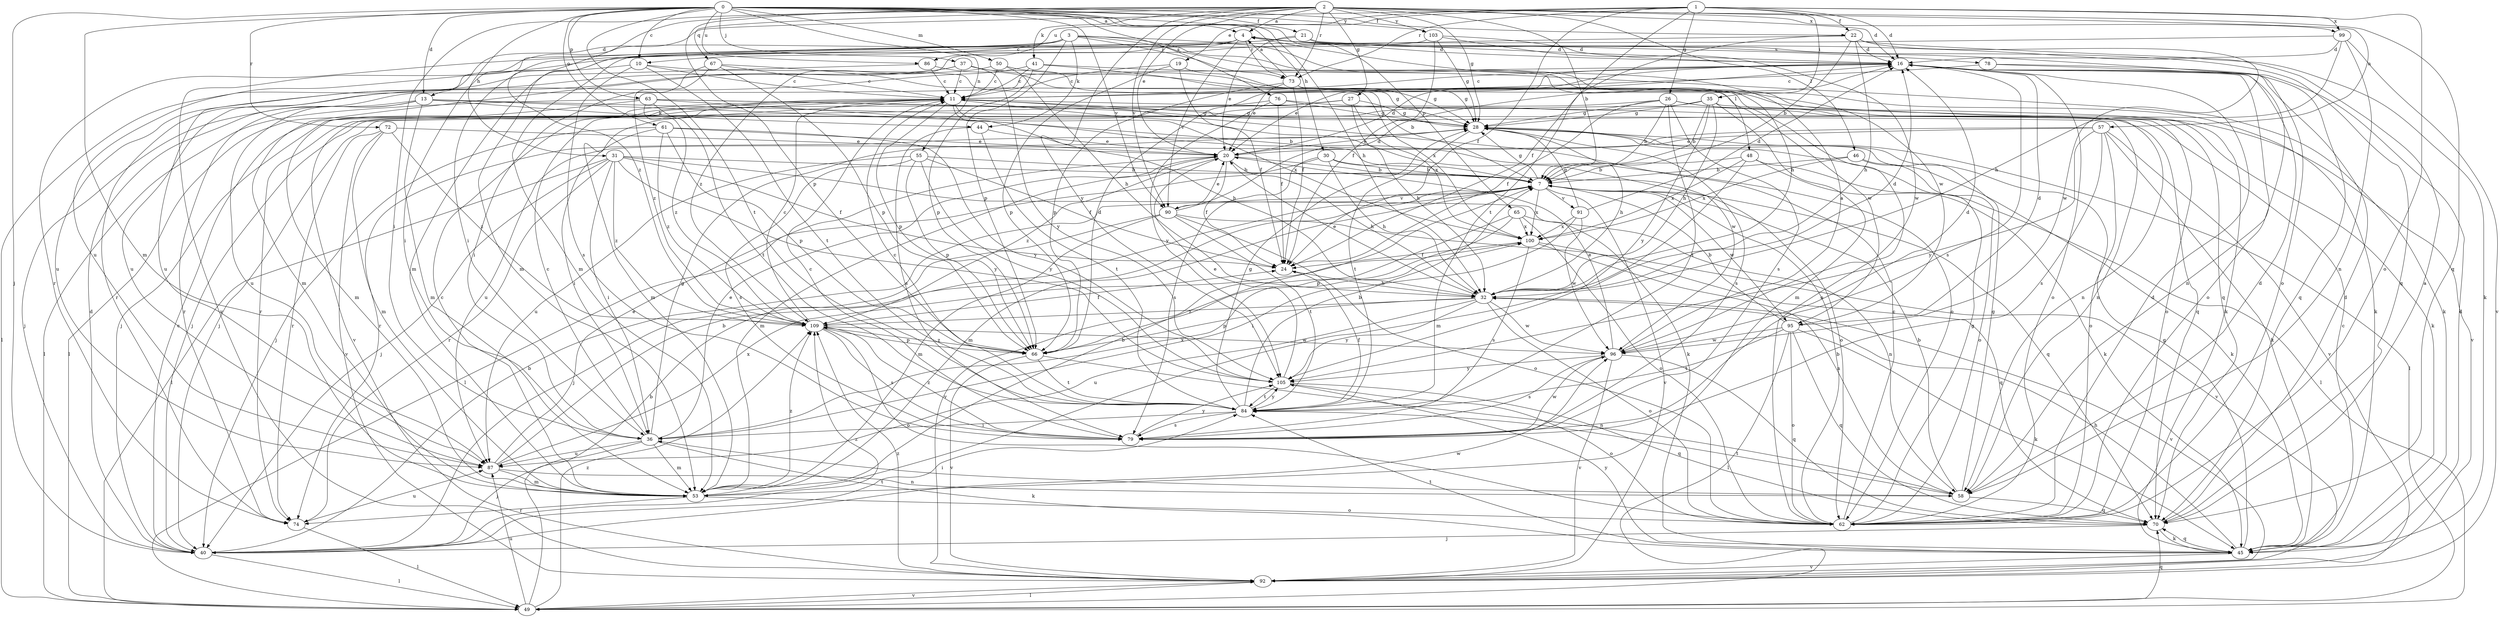 strict digraph  {
0;
1;
2;
3;
4;
7;
10;
11;
13;
16;
19;
20;
21;
22;
24;
26;
27;
28;
30;
31;
32;
35;
36;
37;
40;
41;
44;
45;
46;
48;
49;
50;
53;
55;
57;
58;
61;
62;
63;
65;
66;
67;
70;
72;
73;
74;
76;
78;
79;
84;
86;
87;
90;
91;
92;
95;
96;
99;
100;
103;
105;
109;
0 -> 4  [label=a];
0 -> 10  [label=c];
0 -> 13  [label=d];
0 -> 21  [label=f];
0 -> 22  [label=f];
0 -> 30  [label=h];
0 -> 31  [label=h];
0 -> 32  [label=h];
0 -> 37  [label=j];
0 -> 40  [label=j];
0 -> 50  [label=m];
0 -> 53  [label=m];
0 -> 55  [label=n];
0 -> 61  [label=o];
0 -> 63  [label=p];
0 -> 65  [label=p];
0 -> 72  [label=r];
0 -> 76  [label=s];
0 -> 84  [label=t];
0 -> 86  [label=u];
0 -> 90  [label=v];
0 -> 103  [label=y];
1 -> 13  [label=d];
1 -> 16  [label=d];
1 -> 19  [label=e];
1 -> 22  [label=f];
1 -> 24  [label=f];
1 -> 26  [label=g];
1 -> 35  [label=i];
1 -> 62  [label=o];
1 -> 73  [label=r];
1 -> 84  [label=t];
1 -> 86  [label=u];
1 -> 99  [label=x];
2 -> 4  [label=a];
2 -> 7  [label=b];
2 -> 16  [label=d];
2 -> 20  [label=e];
2 -> 27  [label=g];
2 -> 28  [label=g];
2 -> 36  [label=i];
2 -> 41  [label=k];
2 -> 46  [label=l];
2 -> 57  [label=n];
2 -> 66  [label=p];
2 -> 67  [label=q];
2 -> 70  [label=q];
2 -> 73  [label=r];
2 -> 90  [label=v];
2 -> 99  [label=x];
2 -> 103  [label=y];
2 -> 105  [label=y];
2 -> 109  [label=z];
3 -> 10  [label=c];
3 -> 32  [label=h];
3 -> 36  [label=i];
3 -> 44  [label=k];
3 -> 48  [label=l];
3 -> 53  [label=m];
3 -> 66  [label=p];
3 -> 73  [label=r];
3 -> 95  [label=w];
4 -> 16  [label=d];
4 -> 36  [label=i];
4 -> 62  [label=o];
4 -> 73  [label=r];
4 -> 74  [label=r];
4 -> 78  [label=s];
4 -> 90  [label=v];
4 -> 109  [label=z];
7 -> 28  [label=g];
7 -> 53  [label=m];
7 -> 70  [label=q];
7 -> 90  [label=v];
7 -> 91  [label=v];
7 -> 92  [label=v];
7 -> 95  [label=w];
7 -> 100  [label=x];
10 -> 11  [label=c];
10 -> 49  [label=l];
10 -> 79  [label=s];
10 -> 84  [label=t];
10 -> 95  [label=w];
11 -> 28  [label=g];
11 -> 32  [label=h];
11 -> 49  [label=l];
11 -> 66  [label=p];
11 -> 92  [label=v];
11 -> 96  [label=w];
11 -> 100  [label=x];
13 -> 40  [label=j];
13 -> 44  [label=k];
13 -> 53  [label=m];
13 -> 58  [label=n];
13 -> 62  [label=o];
13 -> 74  [label=r];
13 -> 87  [label=u];
16 -> 11  [label=c];
16 -> 20  [label=e];
16 -> 58  [label=n];
16 -> 62  [label=o];
16 -> 79  [label=s];
19 -> 11  [label=c];
19 -> 24  [label=f];
19 -> 28  [label=g];
19 -> 66  [label=p];
20 -> 7  [label=b];
20 -> 16  [label=d];
20 -> 24  [label=f];
20 -> 32  [label=h];
20 -> 53  [label=m];
20 -> 109  [label=z];
21 -> 16  [label=d];
21 -> 20  [label=e];
21 -> 70  [label=q];
21 -> 92  [label=v];
22 -> 7  [label=b];
22 -> 16  [label=d];
22 -> 24  [label=f];
22 -> 32  [label=h];
22 -> 45  [label=k];
22 -> 53  [label=m];
22 -> 96  [label=w];
24 -> 32  [label=h];
26 -> 7  [label=b];
26 -> 24  [label=f];
26 -> 28  [label=g];
26 -> 40  [label=j];
26 -> 45  [label=k];
26 -> 62  [label=o];
26 -> 79  [label=s];
26 -> 84  [label=t];
27 -> 28  [label=g];
27 -> 32  [label=h];
27 -> 53  [label=m];
27 -> 74  [label=r];
27 -> 100  [label=x];
28 -> 20  [label=e];
28 -> 32  [label=h];
28 -> 49  [label=l];
28 -> 74  [label=r];
28 -> 79  [label=s];
28 -> 84  [label=t];
30 -> 7  [label=b];
30 -> 32  [label=h];
30 -> 49  [label=l];
30 -> 62  [label=o];
30 -> 79  [label=s];
31 -> 7  [label=b];
31 -> 24  [label=f];
31 -> 36  [label=i];
31 -> 40  [label=j];
31 -> 45  [label=k];
31 -> 49  [label=l];
31 -> 74  [label=r];
31 -> 105  [label=y];
31 -> 109  [label=z];
32 -> 16  [label=d];
32 -> 20  [label=e];
32 -> 62  [label=o];
32 -> 66  [label=p];
32 -> 87  [label=u];
32 -> 92  [label=v];
32 -> 96  [label=w];
32 -> 105  [label=y];
32 -> 109  [label=z];
35 -> 7  [label=b];
35 -> 28  [label=g];
35 -> 32  [label=h];
35 -> 40  [label=j];
35 -> 53  [label=m];
35 -> 92  [label=v];
35 -> 105  [label=y];
36 -> 11  [label=c];
36 -> 20  [label=e];
36 -> 28  [label=g];
36 -> 40  [label=j];
36 -> 45  [label=k];
36 -> 53  [label=m];
36 -> 87  [label=u];
36 -> 100  [label=x];
37 -> 11  [label=c];
37 -> 53  [label=m];
37 -> 62  [label=o];
37 -> 70  [label=q];
37 -> 87  [label=u];
37 -> 105  [label=y];
40 -> 7  [label=b];
40 -> 11  [label=c];
40 -> 16  [label=d];
40 -> 49  [label=l];
40 -> 84  [label=t];
40 -> 96  [label=w];
40 -> 109  [label=z];
41 -> 11  [label=c];
41 -> 28  [label=g];
41 -> 45  [label=k];
41 -> 66  [label=p];
41 -> 74  [label=r];
44 -> 20  [label=e];
44 -> 79  [label=s];
44 -> 84  [label=t];
45 -> 11  [label=c];
45 -> 16  [label=d];
45 -> 28  [label=g];
45 -> 32  [label=h];
45 -> 70  [label=q];
45 -> 84  [label=t];
45 -> 92  [label=v];
45 -> 105  [label=y];
46 -> 7  [label=b];
46 -> 45  [label=k];
46 -> 62  [label=o];
46 -> 100  [label=x];
48 -> 7  [label=b];
48 -> 45  [label=k];
48 -> 49  [label=l];
48 -> 53  [label=m];
48 -> 100  [label=x];
49 -> 7  [label=b];
49 -> 70  [label=q];
49 -> 87  [label=u];
49 -> 92  [label=v];
49 -> 109  [label=z];
50 -> 11  [label=c];
50 -> 32  [label=h];
50 -> 45  [label=k];
50 -> 87  [label=u];
53 -> 7  [label=b];
53 -> 11  [label=c];
53 -> 62  [label=o];
53 -> 74  [label=r];
53 -> 109  [label=z];
55 -> 7  [label=b];
55 -> 24  [label=f];
55 -> 66  [label=p];
55 -> 79  [label=s];
55 -> 87  [label=u];
55 -> 105  [label=y];
57 -> 20  [label=e];
57 -> 45  [label=k];
57 -> 62  [label=o];
57 -> 79  [label=s];
57 -> 87  [label=u];
57 -> 92  [label=v];
57 -> 105  [label=y];
58 -> 7  [label=b];
58 -> 16  [label=d];
58 -> 28  [label=g];
58 -> 36  [label=i];
58 -> 70  [label=q];
58 -> 84  [label=t];
61 -> 20  [label=e];
61 -> 36  [label=i];
61 -> 40  [label=j];
61 -> 66  [label=p];
61 -> 105  [label=y];
61 -> 109  [label=z];
62 -> 7  [label=b];
62 -> 11  [label=c];
62 -> 16  [label=d];
62 -> 28  [label=g];
63 -> 7  [label=b];
63 -> 28  [label=g];
63 -> 49  [label=l];
63 -> 53  [label=m];
63 -> 70  [label=q];
63 -> 84  [label=t];
63 -> 109  [label=z];
65 -> 58  [label=n];
65 -> 62  [label=o];
65 -> 66  [label=p];
65 -> 92  [label=v];
65 -> 100  [label=x];
66 -> 16  [label=d];
66 -> 58  [label=n];
66 -> 84  [label=t];
66 -> 92  [label=v];
66 -> 109  [label=z];
67 -> 11  [label=c];
67 -> 36  [label=i];
67 -> 66  [label=p];
67 -> 100  [label=x];
67 -> 109  [label=z];
70 -> 4  [label=a];
70 -> 16  [label=d];
70 -> 40  [label=j];
70 -> 45  [label=k];
72 -> 20  [label=e];
72 -> 53  [label=m];
72 -> 74  [label=r];
72 -> 92  [label=v];
72 -> 109  [label=z];
73 -> 4  [label=a];
73 -> 20  [label=e];
73 -> 24  [label=f];
73 -> 28  [label=g];
73 -> 45  [label=k];
73 -> 66  [label=p];
74 -> 49  [label=l];
74 -> 87  [label=u];
76 -> 24  [label=f];
76 -> 28  [label=g];
76 -> 40  [label=j];
76 -> 58  [label=n];
76 -> 105  [label=y];
78 -> 11  [label=c];
78 -> 62  [label=o];
78 -> 70  [label=q];
79 -> 11  [label=c];
79 -> 96  [label=w];
79 -> 105  [label=y];
79 -> 109  [label=z];
84 -> 7  [label=b];
84 -> 11  [label=c];
84 -> 24  [label=f];
84 -> 28  [label=g];
84 -> 36  [label=i];
84 -> 79  [label=s];
84 -> 105  [label=y];
86 -> 7  [label=b];
86 -> 11  [label=c];
86 -> 87  [label=u];
87 -> 7  [label=b];
87 -> 20  [label=e];
87 -> 53  [label=m];
87 -> 58  [label=n];
87 -> 100  [label=x];
90 -> 16  [label=d];
90 -> 20  [label=e];
90 -> 40  [label=j];
90 -> 53  [label=m];
90 -> 62  [label=o];
90 -> 84  [label=t];
90 -> 92  [label=v];
91 -> 16  [label=d];
91 -> 28  [label=g];
91 -> 36  [label=i];
91 -> 96  [label=w];
91 -> 100  [label=x];
92 -> 49  [label=l];
92 -> 109  [label=z];
95 -> 7  [label=b];
95 -> 16  [label=d];
95 -> 45  [label=k];
95 -> 49  [label=l];
95 -> 62  [label=o];
95 -> 70  [label=q];
95 -> 84  [label=t];
95 -> 96  [label=w];
96 -> 4  [label=a];
96 -> 16  [label=d];
96 -> 20  [label=e];
96 -> 70  [label=q];
96 -> 79  [label=s];
96 -> 92  [label=v];
96 -> 105  [label=y];
99 -> 16  [label=d];
99 -> 32  [label=h];
99 -> 58  [label=n];
99 -> 87  [label=u];
99 -> 92  [label=v];
100 -> 24  [label=f];
100 -> 58  [label=n];
100 -> 70  [label=q];
100 -> 79  [label=s];
103 -> 16  [label=d];
103 -> 24  [label=f];
103 -> 28  [label=g];
103 -> 53  [label=m];
103 -> 96  [label=w];
105 -> 20  [label=e];
105 -> 62  [label=o];
105 -> 70  [label=q];
105 -> 84  [label=t];
109 -> 11  [label=c];
109 -> 24  [label=f];
109 -> 62  [label=o];
109 -> 66  [label=p];
109 -> 79  [label=s];
109 -> 96  [label=w];
}
